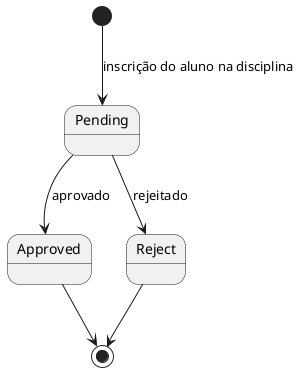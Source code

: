 @startuml
'https://plantuml.com/state-diagram

[*] --> Pending : inscrição do aluno na disciplina

Pending --> Approved : aprovado
Pending --> Reject : rejeitado

Reject --> [*]
Approved--> [*]

@enduml